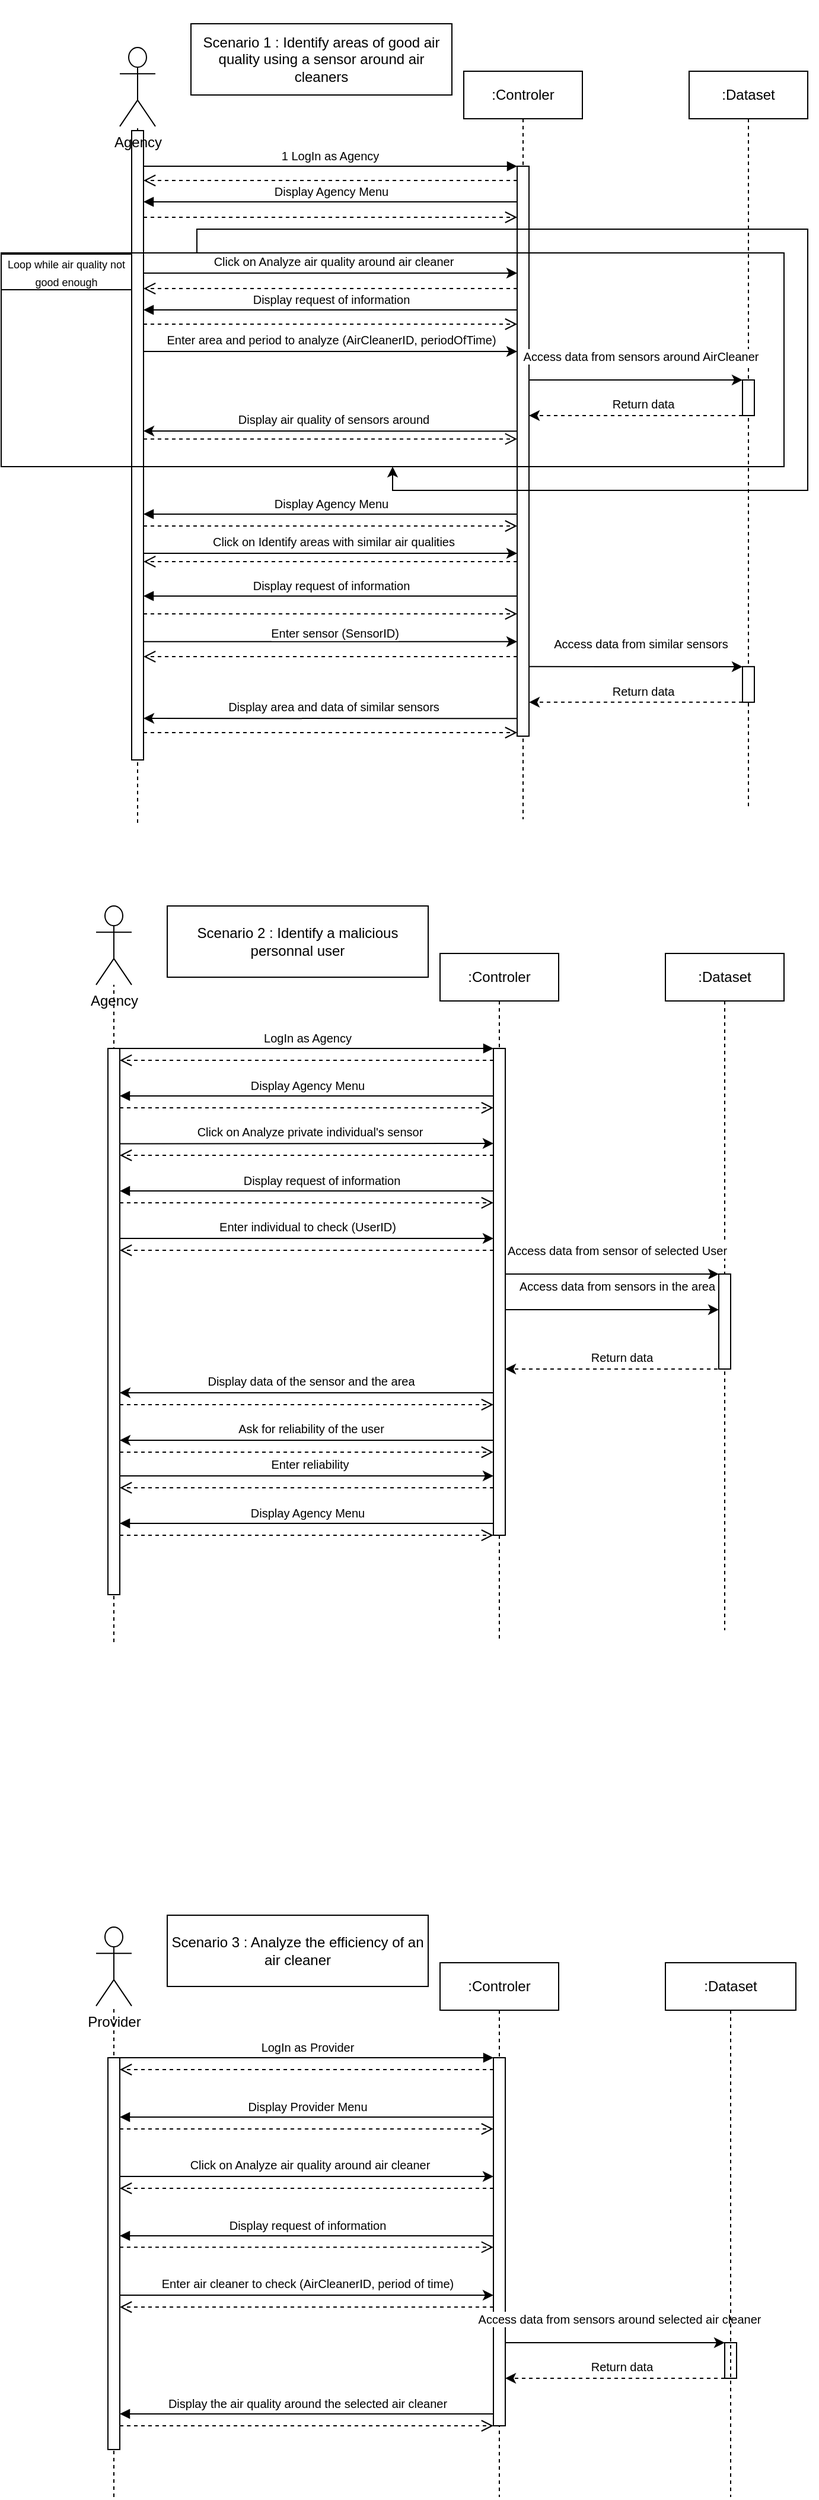 <mxfile version="24.5.3" type="github">
  <diagram name="Page-1" id="2YBvvXClWsGukQMizWep">
    <mxGraphModel dx="1845" dy="1639" grid="1" gridSize="10" guides="1" tooltips="1" connect="1" arrows="1" fold="1" page="1" pageScale="1" pageWidth="850" pageHeight="1100" math="0" shadow="0">
      <root>
        <mxCell id="0" />
        <mxCell id="1" parent="0" />
        <mxCell id="IGTpVywdScjhedYOJICQ-6" value="" style="endArrow=none;dashed=1;html=1;rounded=0;" parent="1" target="IGTpVywdScjhedYOJICQ-1" edge="1">
          <mxGeometry width="50" height="50" relative="1" as="geometry">
            <mxPoint x="-75" y="670" as="sourcePoint" />
            <mxPoint x="-60" y="100" as="targetPoint" />
          </mxGeometry>
        </mxCell>
        <mxCell id="IGTpVywdScjhedYOJICQ-5" value="" style="group" parent="1" vertex="1" connectable="0">
          <mxGeometry x="-90" y="-23" width="580" height="690" as="geometry" />
        </mxCell>
        <mxCell id="aM9ryv3xv72pqoxQDRHE-2" value="" style="html=1;points=[];perimeter=orthogonalPerimeter;outlineConnect=0;targetShapes=umlLifeline;portConstraint=eastwest;newEdgeStyle={&quot;edgeStyle&quot;:&quot;elbowEdgeStyle&quot;,&quot;elbow&quot;:&quot;vertical&quot;,&quot;curved&quot;:0,&quot;rounded&quot;:0};" parent="IGTpVywdScjhedYOJICQ-5" vertex="1">
          <mxGeometry x="10" y="110" width="10" height="530" as="geometry" />
        </mxCell>
        <mxCell id="aM9ryv3xv72pqoxQDRHE-7" value="&lt;font style=&quot;font-size: 10px;&quot;&gt;1 LogIn as Agency&lt;/font&gt;" style="html=1;verticalAlign=bottom;endArrow=block;edgeStyle=elbowEdgeStyle;elbow=vertical;curved=0;rounded=0;" parent="IGTpVywdScjhedYOJICQ-5" target="aM9ryv3xv72pqoxQDRHE-6" edge="1">
          <mxGeometry x="-0.002" relative="1" as="geometry">
            <mxPoint x="20" y="140" as="sourcePoint" />
            <Array as="points">
              <mxPoint x="250" y="140" />
            </Array>
            <mxPoint as="offset" />
          </mxGeometry>
        </mxCell>
        <mxCell id="IGTpVywdScjhedYOJICQ-1" value="&lt;div&gt;Agency&lt;/div&gt;&lt;div&gt;&lt;br&gt;&lt;/div&gt;" style="shape=umlActor;verticalLabelPosition=bottom;verticalAlign=top;html=1;outlineConnect=0;" parent="IGTpVywdScjhedYOJICQ-5" vertex="1">
          <mxGeometry y="40" width="30" height="66.43" as="geometry" />
        </mxCell>
        <mxCell id="IGTpVywdScjhedYOJICQ-22" value="Scenario 1 : Identify areas of good air quality using a sensor around air cleaners" style="rounded=0;whiteSpace=wrap;html=1;" parent="IGTpVywdScjhedYOJICQ-5" vertex="1">
          <mxGeometry x="60" y="20" width="220" height="60" as="geometry" />
        </mxCell>
        <mxCell id="aM9ryv3xv72pqoxQDRHE-5" value="&lt;div&gt;:Controler&lt;/div&gt;" style="shape=umlLifeline;perimeter=lifelinePerimeter;whiteSpace=wrap;html=1;container=0;dropTarget=0;collapsible=0;recursiveResize=0;outlineConnect=0;portConstraint=eastwest;newEdgeStyle={&quot;edgeStyle&quot;:&quot;elbowEdgeStyle&quot;,&quot;elbow&quot;:&quot;vertical&quot;,&quot;curved&quot;:0,&quot;rounded&quot;:0};" parent="IGTpVywdScjhedYOJICQ-5" vertex="1">
          <mxGeometry x="290" y="60" width="100" height="630" as="geometry" />
        </mxCell>
        <mxCell id="aM9ryv3xv72pqoxQDRHE-6" value="" style="html=1;points=[];perimeter=orthogonalPerimeter;outlineConnect=0;targetShapes=umlLifeline;portConstraint=eastwest;newEdgeStyle={&quot;edgeStyle&quot;:&quot;elbowEdgeStyle&quot;,&quot;elbow&quot;:&quot;vertical&quot;,&quot;curved&quot;:0,&quot;rounded&quot;:0};" parent="aM9ryv3xv72pqoxQDRHE-5" vertex="1">
          <mxGeometry x="45" y="80" width="10" height="480" as="geometry" />
        </mxCell>
        <mxCell id="IGTpVywdScjhedYOJICQ-28" value="&lt;div&gt;:Dataset&lt;/div&gt;" style="shape=umlLifeline;perimeter=lifelinePerimeter;whiteSpace=wrap;html=1;container=0;dropTarget=0;collapsible=0;recursiveResize=0;outlineConnect=0;portConstraint=eastwest;newEdgeStyle={&quot;edgeStyle&quot;:&quot;elbowEdgeStyle&quot;,&quot;elbow&quot;:&quot;vertical&quot;,&quot;curved&quot;:0,&quot;rounded&quot;:0};" parent="IGTpVywdScjhedYOJICQ-5" vertex="1">
          <mxGeometry x="480" y="60" width="100" height="620" as="geometry" />
        </mxCell>
        <mxCell id="aM9ryv3xv72pqoxQDRHE-9" value="&lt;font style=&quot;font-size: 10px;&quot;&gt;Display Agency Menu&lt;/font&gt;" style="html=1;verticalAlign=bottom;endArrow=block;edgeStyle=elbowEdgeStyle;elbow=vertical;curved=0;rounded=0;" parent="IGTpVywdScjhedYOJICQ-5" edge="1">
          <mxGeometry relative="1" as="geometry">
            <mxPoint x="335" y="170" as="sourcePoint" />
            <Array as="points">
              <mxPoint x="130" y="170" />
              <mxPoint x="260" y="190" />
            </Array>
            <mxPoint x="20" y="170" as="targetPoint" />
          </mxGeometry>
        </mxCell>
        <mxCell id="IGTpVywdScjhedYOJICQ-29" value="" style="html=1;points=[];perimeter=orthogonalPerimeter;outlineConnect=0;targetShapes=umlLifeline;portConstraint=eastwest;newEdgeStyle={&quot;edgeStyle&quot;:&quot;elbowEdgeStyle&quot;,&quot;elbow&quot;:&quot;vertical&quot;,&quot;curved&quot;:0,&quot;rounded&quot;:0};" parent="IGTpVywdScjhedYOJICQ-5" vertex="1">
          <mxGeometry x="525" y="320" width="10" height="30" as="geometry" />
        </mxCell>
        <mxCell id="IGTpVywdScjhedYOJICQ-8" style="edgeStyle=elbowEdgeStyle;rounded=0;orthogonalLoop=1;jettySize=auto;html=1;elbow=vertical;curved=0;" parent="IGTpVywdScjhedYOJICQ-5" edge="1">
          <mxGeometry relative="1" as="geometry">
            <mxPoint x="20" y="230.0" as="sourcePoint" />
            <mxPoint x="335" y="230.0" as="targetPoint" />
          </mxGeometry>
        </mxCell>
        <mxCell id="IGTpVywdScjhedYOJICQ-9" value="&lt;font style=&quot;font-size: 10px;&quot;&gt;Click on Analyze air quality around air cleaner&lt;/font&gt;" style="edgeLabel;html=1;align=center;verticalAlign=middle;resizable=0;points=[];" parent="IGTpVywdScjhedYOJICQ-8" vertex="1" connectable="0">
          <mxGeometry x="0.154" y="2" relative="1" as="geometry">
            <mxPoint x="-22" y="-8" as="offset" />
          </mxGeometry>
        </mxCell>
        <mxCell id="IGTpVywdScjhedYOJICQ-14" style="edgeStyle=elbowEdgeStyle;rounded=0;orthogonalLoop=1;jettySize=auto;html=1;elbow=vertical;curved=0;" parent="IGTpVywdScjhedYOJICQ-5" edge="1">
          <mxGeometry relative="1" as="geometry">
            <mxPoint x="335" y="296" as="targetPoint" />
            <Array as="points">
              <mxPoint x="230" y="296" />
              <mxPoint x="180" y="316" />
              <mxPoint x="230" y="296" />
              <mxPoint x="180" y="296" />
            </Array>
            <mxPoint x="20" y="296" as="sourcePoint" />
          </mxGeometry>
        </mxCell>
        <mxCell id="IGTpVywdScjhedYOJICQ-15" value="&lt;font style=&quot;font-size: 10px;&quot;&gt;Enter area and period to analyze (AirCleanerID, periodOfTime)&lt;br&gt;&lt;/font&gt;" style="edgeLabel;html=1;align=center;verticalAlign=middle;resizable=0;points=[];" parent="IGTpVywdScjhedYOJICQ-14" vertex="1" connectable="0">
          <mxGeometry x="0.084" relative="1" as="geometry">
            <mxPoint x="-13" y="-10" as="offset" />
          </mxGeometry>
        </mxCell>
        <mxCell id="IGTpVywdScjhedYOJICQ-18" style="edgeStyle=elbowEdgeStyle;rounded=0;orthogonalLoop=1;jettySize=auto;html=1;elbow=vertical;curved=0;" parent="IGTpVywdScjhedYOJICQ-5" edge="1">
          <mxGeometry relative="1" as="geometry">
            <mxPoint x="335" y="363.103" as="sourcePoint" />
            <mxPoint x="20" y="363.103" as="targetPoint" />
          </mxGeometry>
        </mxCell>
        <mxCell id="IGTpVywdScjhedYOJICQ-19" value="&lt;font style=&quot;font-size: 10px;&quot;&gt;Display air quality of sensors around &lt;/font&gt;" style="edgeLabel;html=1;align=center;verticalAlign=middle;resizable=0;points=[];" parent="IGTpVywdScjhedYOJICQ-18" vertex="1" connectable="0">
          <mxGeometry x="-0.113" y="-2" relative="1" as="geometry">
            <mxPoint x="-15" y="-8" as="offset" />
          </mxGeometry>
        </mxCell>
        <mxCell id="IGTpVywdScjhedYOJICQ-23" style="edgeStyle=elbowEdgeStyle;rounded=0;orthogonalLoop=1;jettySize=auto;html=1;elbow=vertical;curved=0;" parent="IGTpVywdScjhedYOJICQ-5" edge="1">
          <mxGeometry relative="1" as="geometry">
            <mxPoint x="20" y="540.43" as="sourcePoint" />
            <mxPoint x="335" y="540.43" as="targetPoint" />
            <Array as="points">
              <mxPoint x="230" y="540.43" />
              <mxPoint x="210" y="510.43" />
            </Array>
          </mxGeometry>
        </mxCell>
        <mxCell id="IGTpVywdScjhedYOJICQ-37" value="&lt;font style=&quot;font-size: 10px;&quot;&gt;Enter sensor (SensorID)&lt;/font&gt;" style="edgeLabel;html=1;align=center;verticalAlign=middle;resizable=0;points=[];" parent="IGTpVywdScjhedYOJICQ-23" vertex="1" connectable="0">
          <mxGeometry x="0.019" y="1" relative="1" as="geometry">
            <mxPoint y="-7" as="offset" />
          </mxGeometry>
        </mxCell>
        <mxCell id="IGTpVywdScjhedYOJICQ-30" style="edgeStyle=elbowEdgeStyle;rounded=0;orthogonalLoop=1;jettySize=auto;html=1;elbow=vertical;curved=0;" parent="IGTpVywdScjhedYOJICQ-5" edge="1">
          <mxGeometry relative="1" as="geometry">
            <mxPoint x="345.0" y="320" as="sourcePoint" />
            <mxPoint x="525" y="320" as="targetPoint" />
          </mxGeometry>
        </mxCell>
        <mxCell id="IGTpVywdScjhedYOJICQ-31" value="&lt;font style=&quot;font-size: 10px;&quot;&gt;Access data from sensors around AirCleaner&lt;/font&gt;" style="edgeLabel;html=1;align=center;verticalAlign=middle;resizable=0;points=[];" parent="IGTpVywdScjhedYOJICQ-30" vertex="1" connectable="0">
          <mxGeometry x="-0.267" relative="1" as="geometry">
            <mxPoint x="28" y="-20" as="offset" />
          </mxGeometry>
        </mxCell>
        <mxCell id="IGTpVywdScjhedYOJICQ-32" style="edgeStyle=elbowEdgeStyle;rounded=0;orthogonalLoop=1;jettySize=auto;html=1;elbow=vertical;curved=0;dashed=1;" parent="IGTpVywdScjhedYOJICQ-5" edge="1">
          <mxGeometry relative="1" as="geometry">
            <mxPoint x="525" y="349.997" as="sourcePoint" />
            <mxPoint x="345" y="349.997" as="targetPoint" />
          </mxGeometry>
        </mxCell>
        <mxCell id="IGTpVywdScjhedYOJICQ-33" value="&lt;font style=&quot;font-size: 10px;&quot;&gt;Return data&lt;/font&gt;" style="edgeLabel;html=1;align=center;verticalAlign=middle;resizable=0;points=[];" parent="IGTpVywdScjhedYOJICQ-32" vertex="1" connectable="0">
          <mxGeometry x="-0.181" y="2" relative="1" as="geometry">
            <mxPoint x="-11" y="-12" as="offset" />
          </mxGeometry>
        </mxCell>
        <mxCell id="IGTpVywdScjhedYOJICQ-34" value="&lt;font style=&quot;font-size: 10px;&quot;&gt;Display Agency Menu&lt;/font&gt;" style="html=1;verticalAlign=bottom;endArrow=block;edgeStyle=elbowEdgeStyle;elbow=vertical;curved=0;rounded=0;" parent="IGTpVywdScjhedYOJICQ-5" edge="1">
          <mxGeometry relative="1" as="geometry">
            <mxPoint x="335" y="433" as="sourcePoint" />
            <Array as="points">
              <mxPoint x="130" y="433" />
              <mxPoint x="260" y="453" />
            </Array>
            <mxPoint x="20" y="433" as="targetPoint" />
          </mxGeometry>
        </mxCell>
        <mxCell id="IGTpVywdScjhedYOJICQ-35" style="edgeStyle=elbowEdgeStyle;rounded=0;orthogonalLoop=1;jettySize=auto;html=1;elbow=vertical;curved=0;" parent="IGTpVywdScjhedYOJICQ-5" edge="1">
          <mxGeometry relative="1" as="geometry">
            <mxPoint x="20" y="466.0" as="sourcePoint" />
            <mxPoint x="335" y="466.0" as="targetPoint" />
          </mxGeometry>
        </mxCell>
        <mxCell id="IGTpVywdScjhedYOJICQ-36" value="&lt;font style=&quot;font-size: 10px;&quot;&gt;Click on Identify areas with similar air qualities&lt;br&gt;&lt;/font&gt;" style="edgeLabel;html=1;align=center;verticalAlign=middle;resizable=0;points=[];" parent="IGTpVywdScjhedYOJICQ-35" vertex="1" connectable="0">
          <mxGeometry x="0.154" y="2" relative="1" as="geometry">
            <mxPoint x="-22" y="-8" as="offset" />
          </mxGeometry>
        </mxCell>
        <mxCell id="IGTpVywdScjhedYOJICQ-38" value="&lt;font style=&quot;font-size: 10px;&quot;&gt;Display request of information&lt;br&gt;&lt;/font&gt;" style="html=1;verticalAlign=bottom;endArrow=block;edgeStyle=elbowEdgeStyle;elbow=vertical;curved=0;rounded=0;" parent="IGTpVywdScjhedYOJICQ-5" edge="1">
          <mxGeometry relative="1" as="geometry">
            <mxPoint x="335" y="502" as="sourcePoint" />
            <Array as="points">
              <mxPoint x="130" y="502" />
              <mxPoint x="260" y="522" />
            </Array>
            <mxPoint x="20" y="502" as="targetPoint" />
          </mxGeometry>
        </mxCell>
        <mxCell id="IGTpVywdScjhedYOJICQ-39" value="&lt;font style=&quot;font-size: 10px;&quot;&gt;Display request of information&lt;br&gt;&lt;/font&gt;" style="html=1;verticalAlign=bottom;endArrow=block;edgeStyle=elbowEdgeStyle;elbow=vertical;curved=0;rounded=0;" parent="IGTpVywdScjhedYOJICQ-5" edge="1">
          <mxGeometry relative="1" as="geometry">
            <mxPoint x="335" y="261" as="sourcePoint" />
            <Array as="points">
              <mxPoint x="130" y="261" />
              <mxPoint x="260" y="281" />
            </Array>
            <mxPoint x="20" y="261" as="targetPoint" />
          </mxGeometry>
        </mxCell>
        <mxCell id="IGTpVywdScjhedYOJICQ-50" style="edgeStyle=elbowEdgeStyle;rounded=0;orthogonalLoop=1;jettySize=auto;html=1;elbow=vertical;curved=0;" parent="IGTpVywdScjhedYOJICQ-5" edge="1">
          <mxGeometry relative="1" as="geometry">
            <mxPoint x="335" y="605.143" as="sourcePoint" />
            <mxPoint x="20" y="605.143" as="targetPoint" />
          </mxGeometry>
        </mxCell>
        <mxCell id="IGTpVywdScjhedYOJICQ-51" value="&lt;font style=&quot;font-size: 10px;&quot;&gt;Display area and data of similar sensors &lt;/font&gt;" style="edgeLabel;html=1;align=center;verticalAlign=middle;resizable=0;points=[];" parent="IGTpVywdScjhedYOJICQ-50" vertex="1" connectable="0">
          <mxGeometry x="-0.113" y="-2" relative="1" as="geometry">
            <mxPoint x="-15" y="-8" as="offset" />
          </mxGeometry>
        </mxCell>
        <mxCell id="IGTpVywdScjhedYOJICQ-57" value="&lt;font style=&quot;font-size: 9px;&quot;&gt;Loop while air quality not good enough&lt;/font&gt;" style="rounded=0;whiteSpace=wrap;html=1;" parent="IGTpVywdScjhedYOJICQ-5" vertex="1">
          <mxGeometry x="-100" y="214" width="110" height="30" as="geometry" />
        </mxCell>
        <mxCell id="IGTpVywdScjhedYOJICQ-40" value="" style="html=1;points=[];perimeter=orthogonalPerimeter;outlineConnect=0;targetShapes=umlLifeline;portConstraint=eastwest;newEdgeStyle={&quot;edgeStyle&quot;:&quot;elbowEdgeStyle&quot;,&quot;elbow&quot;:&quot;vertical&quot;,&quot;curved&quot;:0,&quot;rounded&quot;:0};" parent="IGTpVywdScjhedYOJICQ-5" vertex="1">
          <mxGeometry x="525" y="561.43" width="10" height="30" as="geometry" />
        </mxCell>
        <mxCell id="IGTpVywdScjhedYOJICQ-45" style="edgeStyle=elbowEdgeStyle;rounded=0;orthogonalLoop=1;jettySize=auto;html=1;elbow=vertical;curved=0;" parent="IGTpVywdScjhedYOJICQ-5" edge="1">
          <mxGeometry relative="1" as="geometry">
            <mxPoint x="345" y="561.433" as="sourcePoint" />
            <mxPoint x="525" y="561.433" as="targetPoint" />
          </mxGeometry>
        </mxCell>
        <mxCell id="IGTpVywdScjhedYOJICQ-46" value="&lt;div&gt;&lt;font style=&quot;font-size: 10px;&quot;&gt;Access data from similar sensors&lt;/font&gt;&lt;/div&gt;" style="edgeLabel;html=1;align=center;verticalAlign=middle;resizable=0;points=[];" parent="IGTpVywdScjhedYOJICQ-45" vertex="1" connectable="0">
          <mxGeometry x="-0.267" relative="1" as="geometry">
            <mxPoint x="28" y="-20" as="offset" />
          </mxGeometry>
        </mxCell>
        <mxCell id="IGTpVywdScjhedYOJICQ-47" style="edgeStyle=elbowEdgeStyle;rounded=0;orthogonalLoop=1;jettySize=auto;html=1;elbow=vertical;curved=0;dashed=1;" parent="IGTpVywdScjhedYOJICQ-5" source="IGTpVywdScjhedYOJICQ-40" edge="1">
          <mxGeometry relative="1" as="geometry">
            <mxPoint x="515" y="591.466" as="sourcePoint" />
            <mxPoint x="345" y="591.43" as="targetPoint" />
            <Array as="points">
              <mxPoint x="400" y="591.43" />
            </Array>
          </mxGeometry>
        </mxCell>
        <mxCell id="IGTpVywdScjhedYOJICQ-48" value="&lt;font style=&quot;font-size: 10px;&quot;&gt;Return data&lt;/font&gt;" style="edgeLabel;html=1;align=center;verticalAlign=middle;resizable=0;points=[];" parent="IGTpVywdScjhedYOJICQ-47" vertex="1" connectable="0">
          <mxGeometry x="-0.181" y="2" relative="1" as="geometry">
            <mxPoint x="-11" y="-12" as="offset" />
          </mxGeometry>
        </mxCell>
        <mxCell id="MR5gXrPEWaGG3n3_YcXf-1" value="" style="html=1;verticalAlign=bottom;endArrow=open;dashed=1;endSize=8;curved=0;rounded=0;" edge="1" parent="IGTpVywdScjhedYOJICQ-5">
          <mxGeometry relative="1" as="geometry">
            <mxPoint x="335" y="152" as="sourcePoint" />
            <mxPoint x="20" y="152" as="targetPoint" />
          </mxGeometry>
        </mxCell>
        <mxCell id="MR5gXrPEWaGG3n3_YcXf-4" value="" style="html=1;verticalAlign=bottom;endArrow=open;dashed=1;endSize=8;curved=0;rounded=0;" edge="1" parent="IGTpVywdScjhedYOJICQ-5">
          <mxGeometry relative="1" as="geometry">
            <mxPoint x="20" y="183" as="sourcePoint" />
            <mxPoint x="335" y="183" as="targetPoint" />
          </mxGeometry>
        </mxCell>
        <mxCell id="MR5gXrPEWaGG3n3_YcXf-10" value="" style="html=1;verticalAlign=bottom;endArrow=open;dashed=1;endSize=8;curved=0;rounded=0;" edge="1" parent="IGTpVywdScjhedYOJICQ-5">
          <mxGeometry relative="1" as="geometry">
            <mxPoint x="335" y="243.0" as="sourcePoint" />
            <mxPoint x="20" y="243.0" as="targetPoint" />
          </mxGeometry>
        </mxCell>
        <mxCell id="MR5gXrPEWaGG3n3_YcXf-11" value="" style="html=1;verticalAlign=bottom;endArrow=open;dashed=1;endSize=8;curved=0;rounded=0;" edge="1" parent="IGTpVywdScjhedYOJICQ-5">
          <mxGeometry relative="1" as="geometry">
            <mxPoint x="20" y="273" as="sourcePoint" />
            <mxPoint x="335" y="273" as="targetPoint" />
          </mxGeometry>
        </mxCell>
        <mxCell id="MR5gXrPEWaGG3n3_YcXf-14" value="" style="html=1;verticalAlign=bottom;endArrow=open;dashed=1;endSize=8;curved=0;rounded=0;" edge="1" parent="IGTpVywdScjhedYOJICQ-5">
          <mxGeometry relative="1" as="geometry">
            <mxPoint x="20" y="443.0" as="sourcePoint" />
            <mxPoint x="335" y="443.0" as="targetPoint" />
          </mxGeometry>
        </mxCell>
        <mxCell id="MR5gXrPEWaGG3n3_YcXf-15" value="" style="html=1;verticalAlign=bottom;endArrow=open;dashed=1;endSize=8;curved=0;rounded=0;" edge="1" parent="IGTpVywdScjhedYOJICQ-5">
          <mxGeometry relative="1" as="geometry">
            <mxPoint x="20" y="517" as="sourcePoint" />
            <mxPoint x="335" y="517" as="targetPoint" />
          </mxGeometry>
        </mxCell>
        <mxCell id="MR5gXrPEWaGG3n3_YcXf-16" value="" style="html=1;verticalAlign=bottom;endArrow=open;dashed=1;endSize=8;curved=0;rounded=0;" edge="1" parent="IGTpVywdScjhedYOJICQ-5">
          <mxGeometry relative="1" as="geometry">
            <mxPoint x="20" y="617" as="sourcePoint" />
            <mxPoint x="335" y="617" as="targetPoint" />
          </mxGeometry>
        </mxCell>
        <mxCell id="MR5gXrPEWaGG3n3_YcXf-17" value="" style="html=1;verticalAlign=bottom;endArrow=open;dashed=1;endSize=8;curved=0;rounded=0;" edge="1" parent="IGTpVywdScjhedYOJICQ-5">
          <mxGeometry relative="1" as="geometry">
            <mxPoint x="335" y="473" as="sourcePoint" />
            <mxPoint x="20" y="473" as="targetPoint" />
          </mxGeometry>
        </mxCell>
        <mxCell id="MR5gXrPEWaGG3n3_YcXf-18" value="" style="html=1;verticalAlign=bottom;endArrow=open;dashed=1;endSize=8;curved=0;rounded=0;" edge="1" parent="IGTpVywdScjhedYOJICQ-5">
          <mxGeometry relative="1" as="geometry">
            <mxPoint x="335" y="553" as="sourcePoint" />
            <mxPoint x="20" y="553" as="targetPoint" />
          </mxGeometry>
        </mxCell>
        <mxCell id="IGTpVywdScjhedYOJICQ-58" value=":Controler" style="shape=umlLifeline;perimeter=lifelinePerimeter;whiteSpace=wrap;html=1;container=0;dropTarget=0;collapsible=0;recursiveResize=0;outlineConnect=0;portConstraint=eastwest;newEdgeStyle={&quot;edgeStyle&quot;:&quot;elbowEdgeStyle&quot;,&quot;elbow&quot;:&quot;vertical&quot;,&quot;curved&quot;:0,&quot;rounded&quot;:0};" parent="1" vertex="1">
          <mxGeometry x="180" y="780" width="100" height="580" as="geometry" />
        </mxCell>
        <mxCell id="IGTpVywdScjhedYOJICQ-59" value="" style="html=1;points=[];perimeter=orthogonalPerimeter;outlineConnect=0;targetShapes=umlLifeline;portConstraint=eastwest;newEdgeStyle={&quot;edgeStyle&quot;:&quot;elbowEdgeStyle&quot;,&quot;elbow&quot;:&quot;vertical&quot;,&quot;curved&quot;:0,&quot;rounded&quot;:0};" parent="IGTpVywdScjhedYOJICQ-58" vertex="1">
          <mxGeometry x="45" y="80" width="10" height="410" as="geometry" />
        </mxCell>
        <mxCell id="IGTpVywdScjhedYOJICQ-60" value="&lt;font style=&quot;font-size: 10px;&quot;&gt;LogIn as Agency&lt;/font&gt;" style="html=1;verticalAlign=bottom;endArrow=block;edgeStyle=elbowEdgeStyle;elbow=vertical;curved=0;rounded=0;" parent="1" source="IGTpVywdScjhedYOJICQ-65" target="IGTpVywdScjhedYOJICQ-59" edge="1">
          <mxGeometry relative="1" as="geometry">
            <mxPoint x="155" y="870" as="sourcePoint" />
            <Array as="points">
              <mxPoint x="140" y="860" />
            </Array>
          </mxGeometry>
        </mxCell>
        <mxCell id="IGTpVywdScjhedYOJICQ-61" value="&lt;font style=&quot;font-size: 10px;&quot;&gt;Display Agency Menu&lt;/font&gt;" style="html=1;verticalAlign=bottom;endArrow=block;edgeStyle=elbowEdgeStyle;elbow=vertical;curved=0;rounded=0;" parent="1" edge="1">
          <mxGeometry relative="1" as="geometry">
            <mxPoint x="225" y="900" as="sourcePoint" />
            <Array as="points">
              <mxPoint x="20" y="900" />
              <mxPoint x="150" y="920" />
            </Array>
            <mxPoint x="-90" y="900" as="targetPoint" />
          </mxGeometry>
        </mxCell>
        <mxCell id="IGTpVywdScjhedYOJICQ-62" value="" style="endArrow=none;dashed=1;html=1;rounded=0;" parent="1" target="IGTpVywdScjhedYOJICQ-64" edge="1">
          <mxGeometry width="50" height="50" relative="1" as="geometry">
            <mxPoint x="-95" y="1360" as="sourcePoint" />
            <mxPoint x="-100" y="840" as="targetPoint" />
          </mxGeometry>
        </mxCell>
        <mxCell id="IGTpVywdScjhedYOJICQ-63" value="" style="group" parent="1" vertex="1" connectable="0">
          <mxGeometry x="-110" y="1100" width="540" height="480" as="geometry" />
        </mxCell>
        <mxCell id="IGTpVywdScjhedYOJICQ-65" value="" style="html=1;points=[];perimeter=orthogonalPerimeter;outlineConnect=0;targetShapes=umlLifeline;portConstraint=eastwest;newEdgeStyle={&quot;edgeStyle&quot;:&quot;elbowEdgeStyle&quot;,&quot;elbow&quot;:&quot;vertical&quot;,&quot;curved&quot;:0,&quot;rounded&quot;:0};" parent="IGTpVywdScjhedYOJICQ-63" vertex="1">
          <mxGeometry x="10" y="-240" width="10" height="460" as="geometry" />
        </mxCell>
        <mxCell id="IGTpVywdScjhedYOJICQ-87" value="&lt;font style=&quot;font-size: 10px;&quot;&gt;Display Agency Menu&lt;/font&gt;" style="html=1;verticalAlign=bottom;endArrow=block;edgeStyle=elbowEdgeStyle;elbow=vertical;curved=0;rounded=0;" parent="IGTpVywdScjhedYOJICQ-63" edge="1">
          <mxGeometry relative="1" as="geometry">
            <mxPoint x="335" y="160.0" as="sourcePoint" />
            <Array as="points">
              <mxPoint x="130" y="160.0" />
              <mxPoint x="260" y="180.0" />
            </Array>
            <mxPoint x="20" y="160.0" as="targetPoint" />
          </mxGeometry>
        </mxCell>
        <mxCell id="IGTpVywdScjhedYOJICQ-71" style="edgeStyle=elbowEdgeStyle;rounded=0;orthogonalLoop=1;jettySize=auto;html=1;elbow=vertical;curved=0;" parent="IGTpVywdScjhedYOJICQ-63" edge="1">
          <mxGeometry relative="1" as="geometry">
            <mxPoint x="335" y="50.043" as="sourcePoint" />
            <mxPoint x="20" y="50.043" as="targetPoint" />
          </mxGeometry>
        </mxCell>
        <mxCell id="IGTpVywdScjhedYOJICQ-72" value="&lt;font style=&quot;font-size: 10px;&quot;&gt;Display data of the sensor and the area &lt;/font&gt;" style="edgeLabel;html=1;align=center;verticalAlign=middle;resizable=0;points=[];" parent="IGTpVywdScjhedYOJICQ-71" vertex="1" connectable="0">
          <mxGeometry x="-0.113" y="-2" relative="1" as="geometry">
            <mxPoint x="-15" y="-8" as="offset" />
          </mxGeometry>
        </mxCell>
        <mxCell id="IGTpVywdScjhedYOJICQ-95" style="edgeStyle=elbowEdgeStyle;rounded=0;orthogonalLoop=1;jettySize=auto;html=1;elbow=vertical;curved=0;" parent="IGTpVywdScjhedYOJICQ-63" edge="1">
          <mxGeometry relative="1" as="geometry">
            <mxPoint x="335" y="90.003" as="sourcePoint" />
            <mxPoint x="20" y="90.003" as="targetPoint" />
          </mxGeometry>
        </mxCell>
        <mxCell id="IGTpVywdScjhedYOJICQ-96" value="&lt;font style=&quot;font-size: 10px;&quot;&gt;Ask for reliability of the user&lt;/font&gt;" style="edgeLabel;html=1;align=center;verticalAlign=middle;resizable=0;points=[];" parent="IGTpVywdScjhedYOJICQ-95" vertex="1" connectable="0">
          <mxGeometry x="-0.113" y="-2" relative="1" as="geometry">
            <mxPoint x="-15" y="-8" as="offset" />
          </mxGeometry>
        </mxCell>
        <mxCell id="IGTpVywdScjhedYOJICQ-97" style="edgeStyle=elbowEdgeStyle;rounded=0;orthogonalLoop=1;jettySize=auto;html=1;elbow=vertical;curved=0;" parent="IGTpVywdScjhedYOJICQ-63" edge="1">
          <mxGeometry relative="1" as="geometry">
            <mxPoint x="20" y="120.0" as="sourcePoint" />
            <mxPoint x="335" y="120.0" as="targetPoint" />
          </mxGeometry>
        </mxCell>
        <mxCell id="IGTpVywdScjhedYOJICQ-98" value="&lt;font style=&quot;font-size: 10px;&quot;&gt;Enter reliability&lt;/font&gt;" style="edgeLabel;html=1;align=center;verticalAlign=middle;resizable=0;points=[];" parent="IGTpVywdScjhedYOJICQ-97" vertex="1" connectable="0">
          <mxGeometry x="0.154" y="2" relative="1" as="geometry">
            <mxPoint x="-22" y="-8" as="offset" />
          </mxGeometry>
        </mxCell>
        <mxCell id="IGTpVywdScjhedYOJICQ-85" style="edgeStyle=elbowEdgeStyle;rounded=0;orthogonalLoop=1;jettySize=auto;html=1;elbow=vertical;curved=0;dashed=1;" parent="IGTpVywdScjhedYOJICQ-63" edge="1">
          <mxGeometry relative="1" as="geometry">
            <mxPoint x="530" y="29.997" as="sourcePoint" />
            <mxPoint x="345" y="30.167" as="targetPoint" />
          </mxGeometry>
        </mxCell>
        <mxCell id="IGTpVywdScjhedYOJICQ-86" value="&lt;font style=&quot;font-size: 10px;&quot;&gt;Return data&lt;/font&gt;" style="edgeLabel;html=1;align=center;verticalAlign=middle;resizable=0;points=[];" parent="IGTpVywdScjhedYOJICQ-85" vertex="1" connectable="0">
          <mxGeometry x="-0.181" y="2" relative="1" as="geometry">
            <mxPoint x="-11" y="-12" as="offset" />
          </mxGeometry>
        </mxCell>
        <mxCell id="MR5gXrPEWaGG3n3_YcXf-25" value="" style="html=1;verticalAlign=bottom;endArrow=open;dashed=1;endSize=8;curved=0;rounded=0;" edge="1" parent="IGTpVywdScjhedYOJICQ-63">
          <mxGeometry relative="1" as="geometry">
            <mxPoint x="20" y="60" as="sourcePoint" />
            <mxPoint x="335" y="60" as="targetPoint" />
          </mxGeometry>
        </mxCell>
        <mxCell id="MR5gXrPEWaGG3n3_YcXf-26" value="" style="html=1;verticalAlign=bottom;endArrow=open;dashed=1;endSize=8;curved=0;rounded=0;" edge="1" parent="IGTpVywdScjhedYOJICQ-63">
          <mxGeometry relative="1" as="geometry">
            <mxPoint x="20" y="100" as="sourcePoint" />
            <mxPoint x="335" y="100" as="targetPoint" />
          </mxGeometry>
        </mxCell>
        <mxCell id="MR5gXrPEWaGG3n3_YcXf-27" value="" style="html=1;verticalAlign=bottom;endArrow=open;dashed=1;endSize=8;curved=0;rounded=0;" edge="1" parent="IGTpVywdScjhedYOJICQ-63">
          <mxGeometry relative="1" as="geometry">
            <mxPoint x="20" y="170" as="sourcePoint" />
            <mxPoint x="335" y="170" as="targetPoint" />
          </mxGeometry>
        </mxCell>
        <mxCell id="MR5gXrPEWaGG3n3_YcXf-28" value="" style="html=1;verticalAlign=bottom;endArrow=open;dashed=1;endSize=8;curved=0;rounded=0;" edge="1" parent="IGTpVywdScjhedYOJICQ-63">
          <mxGeometry relative="1" as="geometry">
            <mxPoint x="335" y="130" as="sourcePoint" />
            <mxPoint x="20" y="130" as="targetPoint" />
          </mxGeometry>
        </mxCell>
        <mxCell id="IGTpVywdScjhedYOJICQ-67" style="edgeStyle=elbowEdgeStyle;rounded=0;orthogonalLoop=1;jettySize=auto;html=1;elbow=vertical;curved=0;" parent="1" edge="1">
          <mxGeometry relative="1" as="geometry">
            <mxPoint x="-90" y="940.23" as="sourcePoint" />
            <mxPoint x="225" y="940.23" as="targetPoint" />
          </mxGeometry>
        </mxCell>
        <mxCell id="IGTpVywdScjhedYOJICQ-68" value="&lt;font style=&quot;font-size: 10px;&quot;&gt;Click on Analyze private individual&#39;s sensor&lt;br&gt;&lt;/font&gt;" style="edgeLabel;html=1;align=center;verticalAlign=middle;resizable=0;points=[];" parent="IGTpVywdScjhedYOJICQ-67" vertex="1" connectable="0">
          <mxGeometry x="0.154" y="2" relative="1" as="geometry">
            <mxPoint x="-22" y="-8" as="offset" />
          </mxGeometry>
        </mxCell>
        <mxCell id="IGTpVywdScjhedYOJICQ-69" style="edgeStyle=elbowEdgeStyle;rounded=0;orthogonalLoop=1;jettySize=auto;html=1;elbow=vertical;curved=0;" parent="1" edge="1">
          <mxGeometry relative="1" as="geometry">
            <mxPoint x="225" y="1020" as="targetPoint" />
            <Array as="points">
              <mxPoint x="120" y="1020" />
              <mxPoint x="70" y="1040" />
              <mxPoint x="120" y="1020" />
              <mxPoint x="70" y="1020" />
            </Array>
            <mxPoint x="-90" y="1020" as="sourcePoint" />
          </mxGeometry>
        </mxCell>
        <mxCell id="IGTpVywdScjhedYOJICQ-70" value="&lt;font style=&quot;font-size: 10px;&quot;&gt;Enter individual to check (UserID)&lt;br&gt;&lt;/font&gt;" style="edgeLabel;html=1;align=center;verticalAlign=middle;resizable=0;points=[];" parent="IGTpVywdScjhedYOJICQ-69" vertex="1" connectable="0">
          <mxGeometry x="0.084" relative="1" as="geometry">
            <mxPoint x="-13" y="-10" as="offset" />
          </mxGeometry>
        </mxCell>
        <mxCell id="IGTpVywdScjhedYOJICQ-76" value="&lt;div&gt;:Dataset&lt;/div&gt;" style="shape=umlLifeline;perimeter=lifelinePerimeter;whiteSpace=wrap;html=1;container=0;dropTarget=0;collapsible=0;recursiveResize=0;outlineConnect=0;portConstraint=eastwest;newEdgeStyle={&quot;edgeStyle&quot;:&quot;elbowEdgeStyle&quot;,&quot;elbow&quot;:&quot;vertical&quot;,&quot;curved&quot;:0,&quot;rounded&quot;:0};size=40;" parent="1" vertex="1">
          <mxGeometry x="370" y="780" width="100" height="570" as="geometry" />
        </mxCell>
        <mxCell id="IGTpVywdScjhedYOJICQ-73" value="Scenario 2 : Identify a malicious personnal user" style="rounded=0;whiteSpace=wrap;html=1;" parent="1" vertex="1">
          <mxGeometry x="-50" y="740" width="220" height="60" as="geometry" />
        </mxCell>
        <mxCell id="IGTpVywdScjhedYOJICQ-83" style="edgeStyle=elbowEdgeStyle;rounded=0;orthogonalLoop=1;jettySize=auto;html=1;elbow=vertical;curved=0;" parent="1" edge="1">
          <mxGeometry relative="1" as="geometry">
            <mxPoint x="235.0" y="1050" as="sourcePoint" />
            <mxPoint x="415" y="1050" as="targetPoint" />
          </mxGeometry>
        </mxCell>
        <mxCell id="IGTpVywdScjhedYOJICQ-84" value="&lt;font style=&quot;font-size: 10px;&quot;&gt;Access data from sensor of selected User&lt;br&gt;&lt;/font&gt;" style="edgeLabel;html=1;align=center;verticalAlign=middle;resizable=0;points=[];" parent="IGTpVywdScjhedYOJICQ-83" vertex="1" connectable="0">
          <mxGeometry x="-0.267" relative="1" as="geometry">
            <mxPoint x="28" y="-20" as="offset" />
          </mxGeometry>
        </mxCell>
        <mxCell id="IGTpVywdScjhedYOJICQ-91" value="&lt;font style=&quot;font-size: 10px;&quot;&gt;Display request of information&lt;br&gt;&lt;/font&gt;" style="html=1;verticalAlign=bottom;endArrow=block;edgeStyle=elbowEdgeStyle;elbow=vertical;curved=0;rounded=0;" parent="1" edge="1">
          <mxGeometry x="-0.079" relative="1" as="geometry">
            <mxPoint x="225" y="980.06" as="sourcePoint" />
            <Array as="points">
              <mxPoint x="20" y="980.06" />
              <mxPoint x="150" y="1000.06" />
            </Array>
            <mxPoint x="-90" y="980.06" as="targetPoint" />
            <mxPoint as="offset" />
          </mxGeometry>
        </mxCell>
        <mxCell id="IGTpVywdScjhedYOJICQ-146" value="&lt;div&gt;:Controler&lt;/div&gt;" style="shape=umlLifeline;perimeter=lifelinePerimeter;whiteSpace=wrap;html=1;container=0;dropTarget=0;collapsible=0;recursiveResize=0;outlineConnect=0;portConstraint=eastwest;newEdgeStyle={&quot;edgeStyle&quot;:&quot;elbowEdgeStyle&quot;,&quot;elbow&quot;:&quot;vertical&quot;,&quot;curved&quot;:0,&quot;rounded&quot;:0};" parent="1" vertex="1">
          <mxGeometry x="180" y="1630" width="100" height="450" as="geometry" />
        </mxCell>
        <mxCell id="IGTpVywdScjhedYOJICQ-147" value="" style="html=1;points=[];perimeter=orthogonalPerimeter;outlineConnect=0;targetShapes=umlLifeline;portConstraint=eastwest;newEdgeStyle={&quot;edgeStyle&quot;:&quot;elbowEdgeStyle&quot;,&quot;elbow&quot;:&quot;vertical&quot;,&quot;curved&quot;:0,&quot;rounded&quot;:0};" parent="IGTpVywdScjhedYOJICQ-146" vertex="1">
          <mxGeometry x="45" y="80" width="10" height="310" as="geometry" />
        </mxCell>
        <mxCell id="IGTpVywdScjhedYOJICQ-148" value="&lt;font style=&quot;font-size: 10px;&quot;&gt;LogIn as Provider&lt;br&gt;&lt;/font&gt;" style="html=1;verticalAlign=bottom;endArrow=block;edgeStyle=elbowEdgeStyle;elbow=vertical;curved=0;rounded=0;" parent="1" source="IGTpVywdScjhedYOJICQ-153" target="IGTpVywdScjhedYOJICQ-147" edge="1">
          <mxGeometry relative="1" as="geometry">
            <mxPoint x="155" y="1720" as="sourcePoint" />
            <Array as="points">
              <mxPoint x="140" y="1710" />
            </Array>
          </mxGeometry>
        </mxCell>
        <mxCell id="IGTpVywdScjhedYOJICQ-150" value="" style="endArrow=none;dashed=1;html=1;rounded=0;" parent="1" target="IGTpVywdScjhedYOJICQ-152" edge="1">
          <mxGeometry width="50" height="50" relative="1" as="geometry">
            <mxPoint x="-95" y="2080" as="sourcePoint" />
            <mxPoint x="-100" y="1690" as="targetPoint" />
          </mxGeometry>
        </mxCell>
        <mxCell id="IGTpVywdScjhedYOJICQ-151" value="" style="group" parent="1" vertex="1" connectable="0">
          <mxGeometry x="-90" y="1500" width="540" height="540" as="geometry" />
        </mxCell>
        <mxCell id="IGTpVywdScjhedYOJICQ-152" value="&lt;div&gt;Provider&lt;/div&gt;&lt;div&gt;&lt;br&gt;&lt;/div&gt;" style="shape=umlActor;verticalLabelPosition=bottom;verticalAlign=top;html=1;outlineConnect=0;" parent="IGTpVywdScjhedYOJICQ-151" vertex="1">
          <mxGeometry x="-20" y="100" width="30" height="66.43" as="geometry" />
        </mxCell>
        <mxCell id="IGTpVywdScjhedYOJICQ-153" value="" style="html=1;points=[];perimeter=orthogonalPerimeter;outlineConnect=0;targetShapes=umlLifeline;portConstraint=eastwest;newEdgeStyle={&quot;edgeStyle&quot;:&quot;elbowEdgeStyle&quot;,&quot;elbow&quot;:&quot;vertical&quot;,&quot;curved&quot;:0,&quot;rounded&quot;:0};" parent="IGTpVywdScjhedYOJICQ-151" vertex="1">
          <mxGeometry x="-10" y="210" width="10" height="330" as="geometry" />
        </mxCell>
        <mxCell id="IGTpVywdScjhedYOJICQ-149" value="&lt;font style=&quot;font-size: 10px;&quot;&gt;Display Provider Menu&lt;/font&gt;" style="html=1;verticalAlign=bottom;endArrow=block;edgeStyle=elbowEdgeStyle;elbow=vertical;curved=0;rounded=0;" parent="IGTpVywdScjhedYOJICQ-151" edge="1">
          <mxGeometry relative="1" as="geometry">
            <mxPoint x="315" y="260" as="sourcePoint" />
            <Array as="points">
              <mxPoint x="110" y="260" />
              <mxPoint x="240" y="280" />
            </Array>
            <mxPoint y="260" as="targetPoint" />
          </mxGeometry>
        </mxCell>
        <mxCell id="UDuQPQC3TmrBoOHrM4zS-1" value="&lt;font style=&quot;font-size: 10px;&quot;&gt;Display the air quality around the selected air cleaner&lt;br&gt;&lt;/font&gt;" style="html=1;verticalAlign=bottom;endArrow=block;edgeStyle=elbowEdgeStyle;elbow=vertical;curved=0;rounded=0;" parent="IGTpVywdScjhedYOJICQ-151" edge="1">
          <mxGeometry relative="1" as="geometry">
            <mxPoint x="315" y="510" as="sourcePoint" />
            <Array as="points">
              <mxPoint x="110" y="510" />
              <mxPoint x="240" y="530" />
            </Array>
            <mxPoint y="510" as="targetPoint" />
          </mxGeometry>
        </mxCell>
        <mxCell id="IGTpVywdScjhedYOJICQ-173" style="edgeStyle=elbowEdgeStyle;rounded=0;orthogonalLoop=1;jettySize=auto;html=1;elbow=vertical;curved=0;" parent="IGTpVywdScjhedYOJICQ-151" edge="1">
          <mxGeometry relative="1" as="geometry">
            <mxPoint y="310.0" as="sourcePoint" />
            <mxPoint x="315" y="310.0" as="targetPoint" />
          </mxGeometry>
        </mxCell>
        <mxCell id="IGTpVywdScjhedYOJICQ-174" value="&lt;font style=&quot;font-size: 10px;&quot;&gt;Click on Analyze air quality around air cleaner&lt;br&gt;&lt;/font&gt;" style="edgeLabel;html=1;align=center;verticalAlign=middle;resizable=0;points=[];" parent="IGTpVywdScjhedYOJICQ-173" vertex="1" connectable="0">
          <mxGeometry x="0.154" y="2" relative="1" as="geometry">
            <mxPoint x="-22" y="-8" as="offset" />
          </mxGeometry>
        </mxCell>
        <mxCell id="IGTpVywdScjhedYOJICQ-175" style="edgeStyle=elbowEdgeStyle;rounded=0;orthogonalLoop=1;jettySize=auto;html=1;elbow=vertical;curved=0;" parent="IGTpVywdScjhedYOJICQ-151" edge="1">
          <mxGeometry relative="1" as="geometry">
            <mxPoint x="315" y="410.0" as="targetPoint" />
            <Array as="points">
              <mxPoint x="210" y="410" />
              <mxPoint x="160" y="430" />
              <mxPoint x="210" y="410" />
              <mxPoint x="160" y="410" />
            </Array>
            <mxPoint y="410.0" as="sourcePoint" />
          </mxGeometry>
        </mxCell>
        <mxCell id="IGTpVywdScjhedYOJICQ-176" value="&lt;font style=&quot;font-size: 10px;&quot;&gt;Enter air cleaner to check (AirCleanerID, period of time)&lt;br&gt;&lt;/font&gt;" style="edgeLabel;html=1;align=center;verticalAlign=middle;resizable=0;points=[];" parent="IGTpVywdScjhedYOJICQ-175" vertex="1" connectable="0">
          <mxGeometry x="0.084" relative="1" as="geometry">
            <mxPoint x="-13" y="-10" as="offset" />
          </mxGeometry>
        </mxCell>
        <mxCell id="IGTpVywdScjhedYOJICQ-179" value="" style="html=1;points=[];perimeter=orthogonalPerimeter;outlineConnect=0;targetShapes=umlLifeline;portConstraint=eastwest;newEdgeStyle={&quot;edgeStyle&quot;:&quot;elbowEdgeStyle&quot;,&quot;elbow&quot;:&quot;vertical&quot;,&quot;curved&quot;:0,&quot;rounded&quot;:0};" parent="IGTpVywdScjhedYOJICQ-151" vertex="1">
          <mxGeometry x="510" y="450" width="10" height="30" as="geometry" />
        </mxCell>
        <mxCell id="IGTpVywdScjhedYOJICQ-180" style="edgeStyle=elbowEdgeStyle;rounded=0;orthogonalLoop=1;jettySize=auto;html=1;elbow=vertical;curved=0;" parent="IGTpVywdScjhedYOJICQ-151" target="IGTpVywdScjhedYOJICQ-179" edge="1">
          <mxGeometry relative="1" as="geometry">
            <mxPoint x="325.0" y="450" as="sourcePoint" />
            <mxPoint x="505" y="450" as="targetPoint" />
          </mxGeometry>
        </mxCell>
        <mxCell id="IGTpVywdScjhedYOJICQ-181" value="&lt;font style=&quot;font-size: 10px;&quot;&gt;Access data from sensors around selected air cleaner&lt;br&gt;&lt;/font&gt;" style="edgeLabel;html=1;align=center;verticalAlign=middle;resizable=0;points=[];" parent="IGTpVywdScjhedYOJICQ-180" vertex="1" connectable="0">
          <mxGeometry x="-0.267" relative="1" as="geometry">
            <mxPoint x="28" y="-20" as="offset" />
          </mxGeometry>
        </mxCell>
        <mxCell id="IGTpVywdScjhedYOJICQ-182" style="edgeStyle=elbowEdgeStyle;rounded=0;orthogonalLoop=1;jettySize=auto;html=1;elbow=vertical;curved=0;dashed=1;" parent="IGTpVywdScjhedYOJICQ-151" source="IGTpVywdScjhedYOJICQ-179" edge="1">
          <mxGeometry relative="1" as="geometry">
            <mxPoint x="505" y="479.997" as="sourcePoint" />
            <mxPoint x="325" y="479.997" as="targetPoint" />
          </mxGeometry>
        </mxCell>
        <mxCell id="IGTpVywdScjhedYOJICQ-183" value="&lt;font style=&quot;font-size: 10px;&quot;&gt;Return data&lt;/font&gt;" style="edgeLabel;html=1;align=center;verticalAlign=middle;resizable=0;points=[];" parent="IGTpVywdScjhedYOJICQ-182" vertex="1" connectable="0">
          <mxGeometry x="-0.181" y="2" relative="1" as="geometry">
            <mxPoint x="-11" y="-12" as="offset" />
          </mxGeometry>
        </mxCell>
        <mxCell id="IGTpVywdScjhedYOJICQ-184" value="&lt;font style=&quot;font-size: 10px;&quot;&gt;Display request of information&lt;br&gt;&lt;/font&gt;" style="html=1;verticalAlign=bottom;endArrow=block;edgeStyle=elbowEdgeStyle;elbow=vertical;curved=0;rounded=0;" parent="IGTpVywdScjhedYOJICQ-151" edge="1">
          <mxGeometry relative="1" as="geometry">
            <mxPoint x="315" y="360" as="sourcePoint" />
            <Array as="points">
              <mxPoint x="110" y="360" />
              <mxPoint x="240" y="380" />
            </Array>
            <mxPoint y="360" as="targetPoint" />
          </mxGeometry>
        </mxCell>
        <mxCell id="MR5gXrPEWaGG3n3_YcXf-29" value="" style="html=1;verticalAlign=bottom;endArrow=open;dashed=1;endSize=8;curved=0;rounded=0;" edge="1" parent="IGTpVywdScjhedYOJICQ-151">
          <mxGeometry relative="1" as="geometry">
            <mxPoint y="270" as="sourcePoint" />
            <mxPoint x="315" y="270" as="targetPoint" />
          </mxGeometry>
        </mxCell>
        <mxCell id="MR5gXrPEWaGG3n3_YcXf-30" value="" style="html=1;verticalAlign=bottom;endArrow=open;dashed=1;endSize=8;curved=0;rounded=0;" edge="1" parent="IGTpVywdScjhedYOJICQ-151">
          <mxGeometry relative="1" as="geometry">
            <mxPoint y="369.58" as="sourcePoint" />
            <mxPoint x="315" y="369.58" as="targetPoint" />
          </mxGeometry>
        </mxCell>
        <mxCell id="MR5gXrPEWaGG3n3_YcXf-31" value="" style="html=1;verticalAlign=bottom;endArrow=open;dashed=1;endSize=8;curved=0;rounded=0;" edge="1" parent="IGTpVywdScjhedYOJICQ-151">
          <mxGeometry relative="1" as="geometry">
            <mxPoint y="520" as="sourcePoint" />
            <mxPoint x="315" y="520" as="targetPoint" />
          </mxGeometry>
        </mxCell>
        <mxCell id="MR5gXrPEWaGG3n3_YcXf-34" value="" style="html=1;verticalAlign=bottom;endArrow=open;dashed=1;endSize=8;curved=0;rounded=0;" edge="1" parent="IGTpVywdScjhedYOJICQ-151">
          <mxGeometry relative="1" as="geometry">
            <mxPoint x="315" y="220" as="sourcePoint" />
            <mxPoint y="220" as="targetPoint" />
          </mxGeometry>
        </mxCell>
        <mxCell id="MR5gXrPEWaGG3n3_YcXf-35" value="" style="html=1;verticalAlign=bottom;endArrow=open;dashed=1;endSize=8;curved=0;rounded=0;" edge="1" parent="IGTpVywdScjhedYOJICQ-151">
          <mxGeometry relative="1" as="geometry">
            <mxPoint x="315" y="320" as="sourcePoint" />
            <mxPoint y="320" as="targetPoint" />
          </mxGeometry>
        </mxCell>
        <mxCell id="MR5gXrPEWaGG3n3_YcXf-36" value="" style="html=1;verticalAlign=bottom;endArrow=open;dashed=1;endSize=8;curved=0;rounded=0;" edge="1" parent="IGTpVywdScjhedYOJICQ-151">
          <mxGeometry relative="1" as="geometry">
            <mxPoint x="315" y="420" as="sourcePoint" />
            <mxPoint y="420" as="targetPoint" />
          </mxGeometry>
        </mxCell>
        <mxCell id="IGTpVywdScjhedYOJICQ-177" value="Scenario 3 : Analyze the efficiency of an air cleaner" style="rounded=0;whiteSpace=wrap;html=1;" parent="1" vertex="1">
          <mxGeometry x="-50" y="1590" width="220" height="60" as="geometry" />
        </mxCell>
        <mxCell id="IGTpVywdScjhedYOJICQ-178" value="&lt;div&gt;:Dataset&lt;/div&gt;" style="shape=umlLifeline;perimeter=lifelinePerimeter;whiteSpace=wrap;html=1;container=0;dropTarget=0;collapsible=0;recursiveResize=0;outlineConnect=0;portConstraint=eastwest;newEdgeStyle={&quot;edgeStyle&quot;:&quot;elbowEdgeStyle&quot;,&quot;elbow&quot;:&quot;vertical&quot;,&quot;curved&quot;:0,&quot;rounded&quot;:0};" parent="1" vertex="1">
          <mxGeometry x="370" y="1630" width="110" height="450" as="geometry" />
        </mxCell>
        <mxCell id="IGTpVywdScjhedYOJICQ-77" value="" style="html=1;points=[];perimeter=orthogonalPerimeter;outlineConnect=0;targetShapes=umlLifeline;portConstraint=eastwest;newEdgeStyle={&quot;edgeStyle&quot;:&quot;elbowEdgeStyle&quot;,&quot;elbow&quot;:&quot;vertical&quot;,&quot;curved&quot;:0,&quot;rounded&quot;:0};" parent="1" vertex="1">
          <mxGeometry x="415" y="1050" width="10" height="80" as="geometry" />
        </mxCell>
        <mxCell id="IGTpVywdScjhedYOJICQ-79" style="edgeStyle=elbowEdgeStyle;rounded=0;orthogonalLoop=1;jettySize=auto;html=1;elbow=vertical;curved=0;" parent="1" target="IGTpVywdScjhedYOJICQ-77" edge="1">
          <mxGeometry relative="1" as="geometry">
            <mxPoint x="235" y="1080" as="sourcePoint" />
            <mxPoint x="410" y="1080.043" as="targetPoint" />
            <Array as="points">
              <mxPoint x="240" y="1080" />
            </Array>
          </mxGeometry>
        </mxCell>
        <mxCell id="IGTpVywdScjhedYOJICQ-80" value="&lt;div&gt;&lt;font style=&quot;font-size: 10px;&quot;&gt;Access data from sensors in the area&lt;br&gt;&lt;/font&gt;&lt;/div&gt;" style="edgeLabel;html=1;align=center;verticalAlign=middle;resizable=0;points=[];" parent="IGTpVywdScjhedYOJICQ-79" vertex="1" connectable="0">
          <mxGeometry x="-0.267" relative="1" as="geometry">
            <mxPoint x="28" y="-20" as="offset" />
          </mxGeometry>
        </mxCell>
        <mxCell id="IGTpVywdScjhedYOJICQ-55" value="" style="rounded=0;whiteSpace=wrap;html=1;fillColor=none;" parent="1" vertex="1">
          <mxGeometry x="-190" y="190" width="660" height="180" as="geometry" />
        </mxCell>
        <mxCell id="MR5gXrPEWaGG3n3_YcXf-3" style="edgeStyle=orthogonalEdgeStyle;rounded=0;orthogonalLoop=1;jettySize=auto;html=1;exitX=0.25;exitY=0;exitDx=0;exitDy=0;" edge="1" parent="1" source="IGTpVywdScjhedYOJICQ-55" target="IGTpVywdScjhedYOJICQ-55">
          <mxGeometry relative="1" as="geometry" />
        </mxCell>
        <mxCell id="MR5gXrPEWaGG3n3_YcXf-13" value="" style="html=1;verticalAlign=bottom;endArrow=open;dashed=1;endSize=8;curved=0;rounded=0;" edge="1" parent="1">
          <mxGeometry relative="1" as="geometry">
            <mxPoint x="-70" y="346.71" as="sourcePoint" />
            <mxPoint x="245" y="346.71" as="targetPoint" />
          </mxGeometry>
        </mxCell>
        <mxCell id="IGTpVywdScjhedYOJICQ-64" value="&lt;div&gt;Agency&lt;/div&gt;&lt;div&gt;&lt;br&gt;&lt;/div&gt;" style="shape=umlActor;verticalLabelPosition=bottom;verticalAlign=top;html=1;outlineConnect=0;" parent="1" vertex="1">
          <mxGeometry x="-110" y="740" width="30" height="66.43" as="geometry" />
        </mxCell>
        <mxCell id="MR5gXrPEWaGG3n3_YcXf-20" value="" style="html=1;verticalAlign=bottom;endArrow=open;dashed=1;endSize=8;curved=0;rounded=0;" edge="1" parent="1">
          <mxGeometry relative="1" as="geometry">
            <mxPoint x="225" y="870" as="sourcePoint" />
            <mxPoint x="-90" y="870" as="targetPoint" />
          </mxGeometry>
        </mxCell>
        <mxCell id="MR5gXrPEWaGG3n3_YcXf-21" value="" style="html=1;verticalAlign=bottom;endArrow=open;dashed=1;endSize=8;curved=0;rounded=0;" edge="1" parent="1">
          <mxGeometry relative="1" as="geometry">
            <mxPoint x="225" y="950" as="sourcePoint" />
            <mxPoint x="-90" y="950" as="targetPoint" />
          </mxGeometry>
        </mxCell>
        <mxCell id="MR5gXrPEWaGG3n3_YcXf-22" value="" style="html=1;verticalAlign=bottom;endArrow=open;dashed=1;endSize=8;curved=0;rounded=0;" edge="1" parent="1">
          <mxGeometry relative="1" as="geometry">
            <mxPoint x="225" y="1030" as="sourcePoint" />
            <mxPoint x="-90" y="1030" as="targetPoint" />
          </mxGeometry>
        </mxCell>
        <mxCell id="MR5gXrPEWaGG3n3_YcXf-23" value="" style="html=1;verticalAlign=bottom;endArrow=open;dashed=1;endSize=8;curved=0;rounded=0;" edge="1" parent="1">
          <mxGeometry relative="1" as="geometry">
            <mxPoint x="-90" y="910" as="sourcePoint" />
            <mxPoint x="225" y="910" as="targetPoint" />
          </mxGeometry>
        </mxCell>
        <mxCell id="MR5gXrPEWaGG3n3_YcXf-24" value="" style="html=1;verticalAlign=bottom;endArrow=open;dashed=1;endSize=8;curved=0;rounded=0;" edge="1" parent="1">
          <mxGeometry relative="1" as="geometry">
            <mxPoint x="-90" y="990" as="sourcePoint" />
            <mxPoint x="225" y="990" as="targetPoint" />
          </mxGeometry>
        </mxCell>
      </root>
    </mxGraphModel>
  </diagram>
</mxfile>
